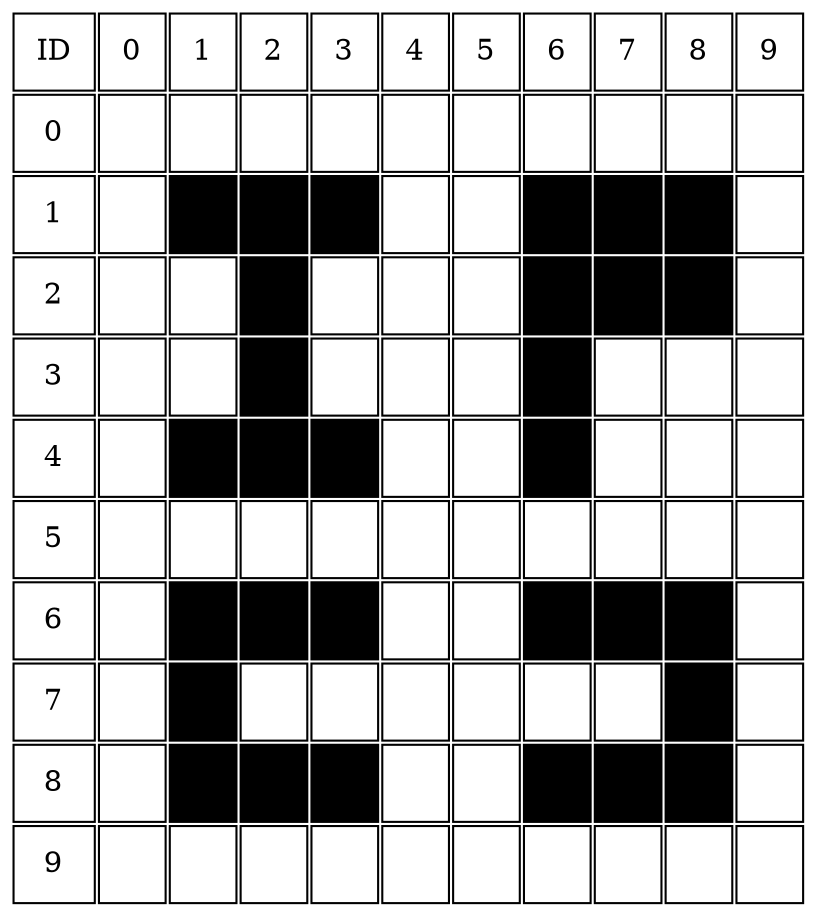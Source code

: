 digraph G { bgcolor="white"
node [shape=plain]
a0 [label=<
<table border="0" cellborder="1" cellspacing="2" cellpadding="10">
<tr>
<td>ID</td>
<td>0</td>
<td>1</td>
<td>2</td>
<td>3</td>
<td>4</td>
<td>5</td>
<td>6</td>
<td>7</td>
<td>8</td>
<td>9</td>
</tr>
<tr>
<td>0</td>
<td bgcolor="white"> </td>
<td bgcolor="white"> </td>
<td bgcolor="white"> </td>
<td bgcolor="white"> </td>
<td bgcolor="white"> </td>
<td bgcolor="white"> </td>
<td bgcolor="white"> </td>
<td bgcolor="white"> </td>
<td bgcolor="white"> </td>
<td bgcolor="white"> </td>
</tr>
<tr>
<td>1</td>
<td bgcolor="white"> </td>
<td bgcolor="black"> </td>
<td bgcolor="black"> </td>
<td bgcolor="black"> </td>
<td bgcolor="white"> </td>
<td bgcolor="white"> </td>
<td bgcolor="black"> </td>
<td bgcolor="black"> </td>
<td bgcolor="black"> </td>
<td bgcolor="white"> </td>
</tr>
<tr>
<td>2</td>
<td bgcolor="white"> </td>
<td bgcolor="white"> </td>
<td bgcolor="black"> </td>
<td bgcolor="white"> </td>
<td bgcolor="white"> </td>
<td bgcolor="white"> </td>
<td bgcolor="black"> </td>
<td bgcolor="black"> </td>
<td bgcolor="black"> </td>
<td bgcolor="white"> </td>
</tr>
<tr>
<td>3</td>
<td bgcolor="white"> </td>
<td bgcolor="white"> </td>
<td bgcolor="black"> </td>
<td bgcolor="white"> </td>
<td bgcolor="white"> </td>
<td bgcolor="white"> </td>
<td bgcolor="black"> </td>
<td bgcolor="white"> </td>
<td bgcolor="white"> </td>
<td bgcolor="white"> </td>
</tr>
<tr>
<td>4</td>
<td bgcolor="white"> </td>
<td bgcolor="black"> </td>
<td bgcolor="black"> </td>
<td bgcolor="black"> </td>
<td bgcolor="white"> </td>
<td bgcolor="white"> </td>
<td bgcolor="black"> </td>
<td bgcolor="white"> </td>
<td bgcolor="white"> </td>
<td bgcolor="white"> </td>
</tr>
<tr>
<td>5</td>
<td bgcolor="white"> </td>
<td bgcolor="white"> </td>
<td bgcolor="white"> </td>
<td bgcolor="white"> </td>
<td bgcolor="white"> </td>
<td bgcolor="white"> </td>
<td bgcolor="white"> </td>
<td bgcolor="white"> </td>
<td bgcolor="white"> </td>
<td bgcolor="white"> </td>
</tr>
<tr>
<td>6</td>
<td bgcolor="white"> </td>
<td bgcolor="black"> </td>
<td bgcolor="black"> </td>
<td bgcolor="black"> </td>
<td bgcolor="white"> </td>
<td bgcolor="white"> </td>
<td bgcolor="black"> </td>
<td bgcolor="black"> </td>
<td bgcolor="black"> </td>
<td bgcolor="white"> </td>
</tr>
<tr>
<td>7</td>
<td bgcolor="white"> </td>
<td bgcolor="black"> </td>
<td bgcolor="white"> </td>
<td bgcolor="white"> </td>
<td bgcolor="white"> </td>
<td bgcolor="white"> </td>
<td bgcolor="white"> </td>
<td bgcolor="white"> </td>
<td bgcolor="black"> </td>
<td bgcolor="white"> </td>
</tr>
<tr>
<td>8</td>
<td bgcolor="white"> </td>
<td bgcolor="black"> </td>
<td bgcolor="black"> </td>
<td bgcolor="black"> </td>
<td bgcolor="white"> </td>
<td bgcolor="white"> </td>
<td bgcolor="black"> </td>
<td bgcolor="black"> </td>
<td bgcolor="black"> </td>
<td bgcolor="white"> </td>
</tr>
<tr>
<td>9</td>
<td bgcolor="white"> </td>
<td bgcolor="white"> </td>
<td bgcolor="white"> </td>
<td bgcolor="white"> </td>
<td bgcolor="white"> </td>
<td bgcolor="white"> </td>
<td bgcolor="white"> </td>
<td bgcolor="white"> </td>
<td bgcolor="white"> </td>
<td bgcolor="white"> </td>
</tr>
</table>>];
}
